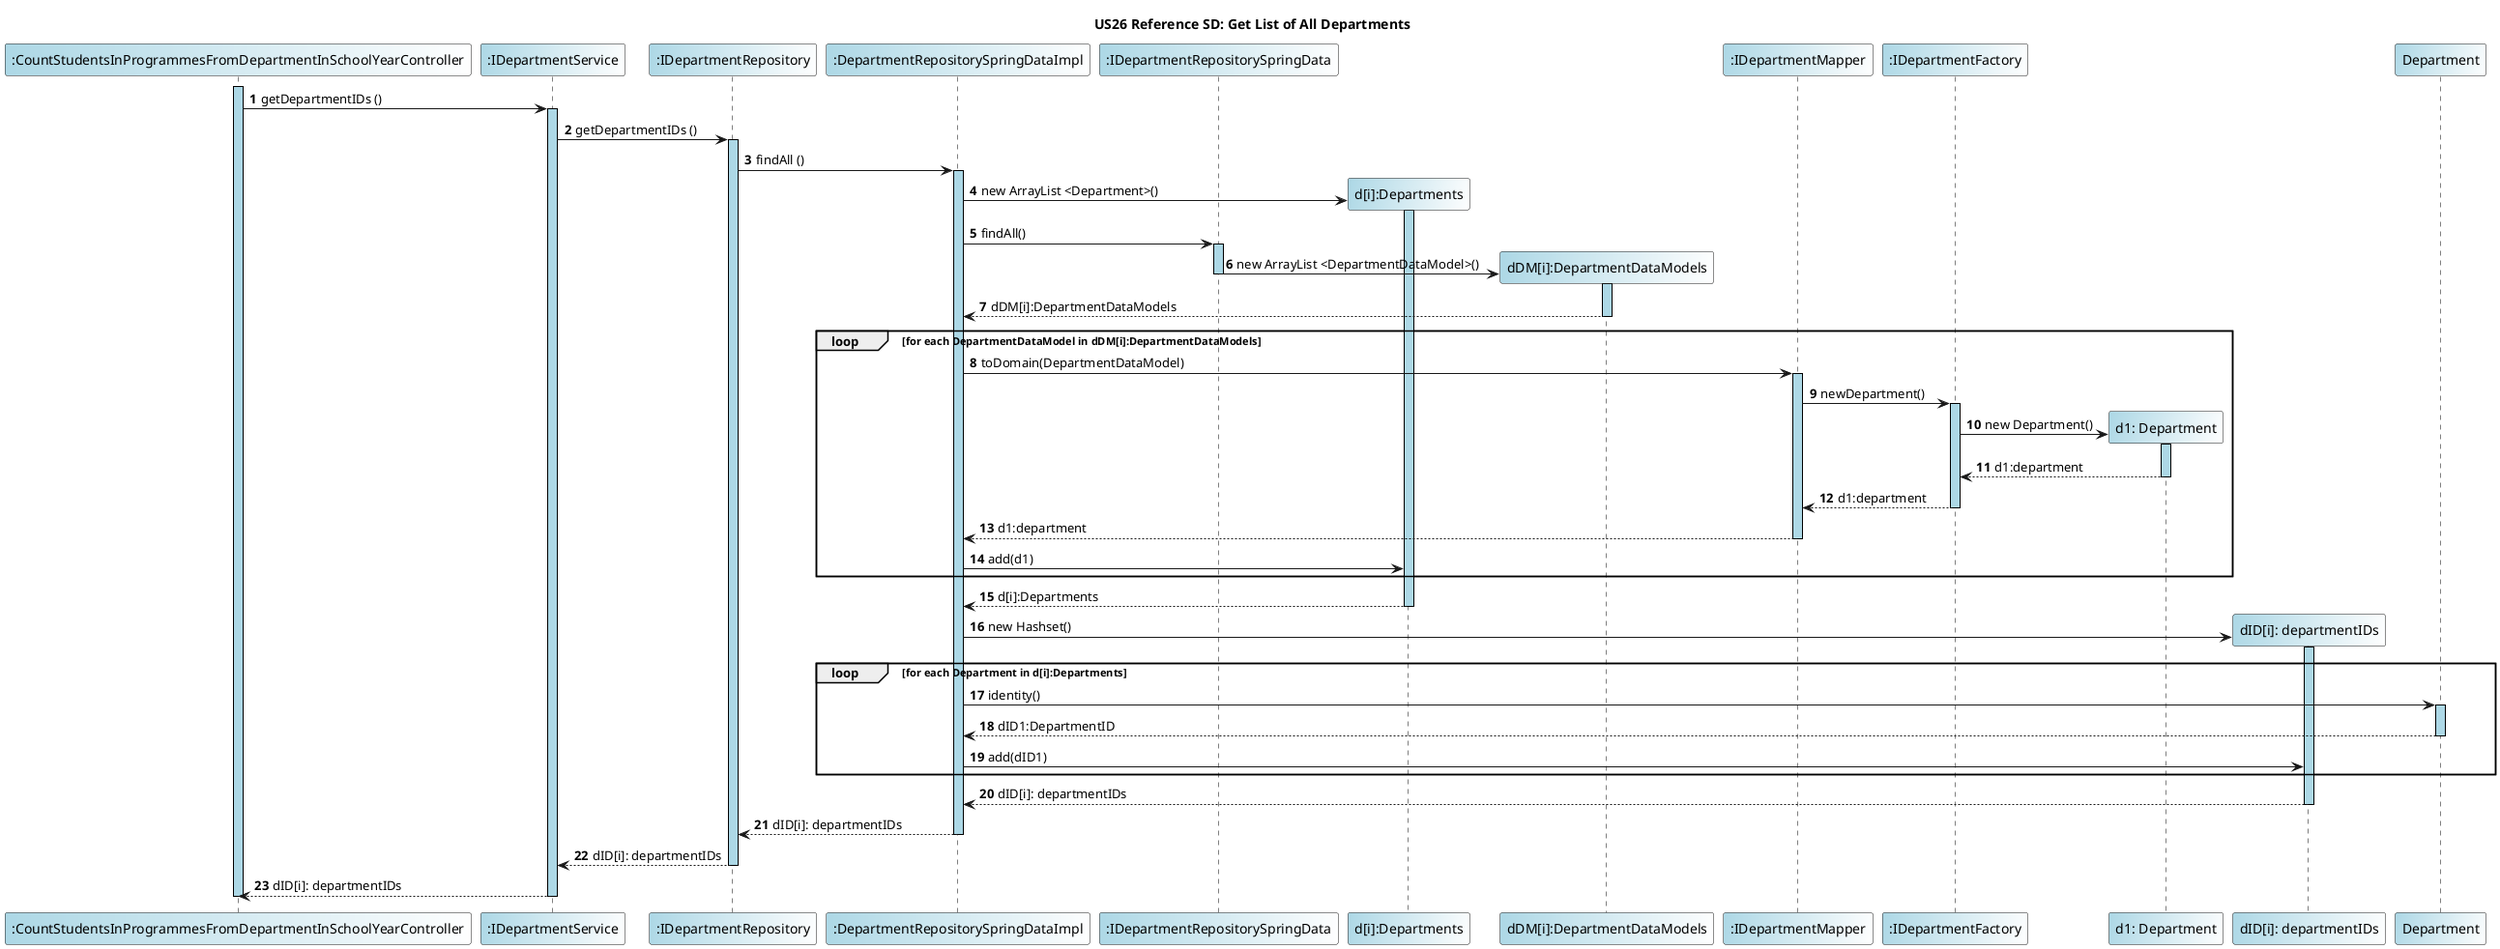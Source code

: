 @startuml

 title US26 Reference SD: Get List of All Departments
 autonumber
 skinparam sequence {
    LifelineBorderColor Black
    LifelineBackgroundColor LightBlue
  }

 participant ":CountStudentsInProgrammesFromDepartmentInSchoolYearController" as Controller #LightBlue/White
 participant ":IDepartmentService" as IDepartmentService #LightBlue/White
 participant ":IDepartmentRepository" as IDepartmentRepository #LightBlue/White
 participant ":DepartmentRepositorySpringDataImpl" as DepartmentRepositorySpringDataImpl #LightBlue/White
participant ":IDepartmentRepositorySpringData" as IDepartmentRepositorySpringData #LightBlue/White

 activate Controller
 Controller -> IDepartmentService: getDepartmentIDs ()
 activate IDepartmentService
 IDepartmentService -> IDepartmentRepository: getDepartmentIDs ()
 activate IDepartmentRepository
 IDepartmentRepository -> DepartmentRepositorySpringDataImpl: findAll ()
 activate DepartmentRepositorySpringDataImpl
 create "d[i]:Departments" #LightBlue/White

 DepartmentRepositorySpringDataImpl ->  "d[i]:Departments"** : new ArrayList <Department>()
  activate "d[i]:Departments"
  DepartmentRepositorySpringDataImpl -> IDepartmentRepositorySpringData: findAll()
 activate IDepartmentRepositorySpringData
 create "dDM[i]:DepartmentDataModels" #LightBlue/White
 IDepartmentRepositorySpringData ->  "dDM[i]:DepartmentDataModels"** : new ArrayList <DepartmentDataModel>()
 deactivate IDepartmentRepositorySpringData
  activate "dDM[i]:DepartmentDataModels"
  "dDM[i]:DepartmentDataModels" --> DepartmentRepositorySpringDataImpl: dDM[i]:DepartmentDataModels
  deactivate "dDM[i]:DepartmentDataModels"
 loop for each DepartmentDataModel in dDM[i]:DepartmentDataModels
 participant ":IDepartmentMapper" as IDepartmentMapper #LightBlue/White


 DepartmentRepositorySpringDataImpl -> IDepartmentMapper: toDomain(DepartmentDataModel)
 activate IDepartmentMapper
 participant ":IDepartmentFactory" as IDepartmentFactory #LightBlue/White
 IDepartmentMapper -> IDepartmentFactory: newDepartment()
 activate IDepartmentFactory
 create "d1: Department" #LightBlue/White
 IDepartmentFactory ->  "d1: Department"** : new Department()
activate "d1: Department"
"d1: Department" --> IDepartmentFactory: d1:department
 deactivate "d1: Department"
 IDepartmentFactory --> IDepartmentMapper: d1:department
 deactivate IDepartmentFactory
 IDepartmentMapper --> DepartmentRepositorySpringDataImpl: d1:department
 deactivate IDepartmentMapper
 DepartmentRepositorySpringDataImpl -> "d[i]:Departments": add(d1)
 end
 "d[i]:Departments" --> DepartmentRepositorySpringDataImpl: d[i]:Departments
 deactivate "d[i]:Departments"

create "dID[i]: departmentIDs" #LightBlue/White
DepartmentRepositorySpringDataImpl ->  "dID[i]: departmentIDs"** : new Hashset()
activate "dID[i]: departmentIDs"
loop for each Department in d[i]:Departments
participant "Department" as Department #LightBlue/White
DepartmentRepositorySpringDataImpl -> Department: identity()
activate Department
Department --> DepartmentRepositorySpringDataImpl: dID1:DepartmentID
deactivate Department
DepartmentRepositorySpringDataImpl -> "dID[i]: departmentIDs":add(dID1)
end
"dID[i]: departmentIDs" -->DepartmentRepositorySpringDataImpl: dID[i]: departmentIDs
deactivate "dID[i]: departmentIDs"
DepartmentRepositorySpringDataImpl --> IDepartmentRepository: dID[i]: departmentIDs
 deactivate DepartmentRepositorySpringDataImpl
IDepartmentRepository --> IDepartmentService: dID[i]: departmentIDs
deactivate IDepartmentRepository
IDepartmentService --> Controller: dID[i]: departmentIDs



 deactivate IDepartmentService
 deactivate Controller
 @enduml